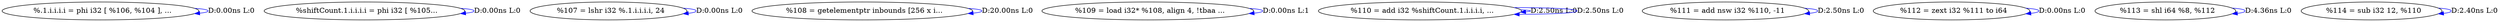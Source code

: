 digraph {
Node0x374c2c0[label="  %.1.i.i.i.i = phi i32 [ %106, %104 ], ..."];
Node0x374c2c0 -> Node0x374c2c0[label="D:0.00ns L:0",color=blue];
Node0x374c3a0[label="  %shiftCount.1.i.i.i.i = phi i32 [ %105..."];
Node0x374c3a0 -> Node0x374c3a0[label="D:0.00ns L:0",color=blue];
Node0x374c480[label="  %107 = lshr i32 %.1.i.i.i.i, 24"];
Node0x374c480 -> Node0x374c480[label="D:0.00ns L:0",color=blue];
Node0x374c560[label="  %108 = getelementptr inbounds [256 x i..."];
Node0x374c560 -> Node0x374c560[label="D:20.00ns L:0",color=blue];
Node0x374c640[label="  %109 = load i32* %108, align 4, !tbaa ..."];
Node0x374c640 -> Node0x374c640[label="D:0.00ns L:1",color=blue];
Node0x374c720[label="  %110 = add i32 %shiftCount.1.i.i.i.i, ..."];
Node0x374c720 -> Node0x374c720[label="D:2.50ns L:0",color=blue];
Node0x374c720 -> Node0x374c720[label="D:2.50ns L:0",color=blue];
Node0x374c800[label="  %111 = add nsw i32 %110, -11"];
Node0x374c800 -> Node0x374c800[label="D:2.50ns L:0",color=blue];
Node0x374c8e0[label="  %112 = zext i32 %111 to i64"];
Node0x374c8e0 -> Node0x374c8e0[label="D:0.00ns L:0",color=blue];
Node0x374c9c0[label="  %113 = shl i64 %8, %112"];
Node0x374c9c0 -> Node0x374c9c0[label="D:4.36ns L:0",color=blue];
Node0x374caa0[label="  %114 = sub i32 12, %110"];
Node0x374caa0 -> Node0x374caa0[label="D:2.40ns L:0",color=blue];
}
